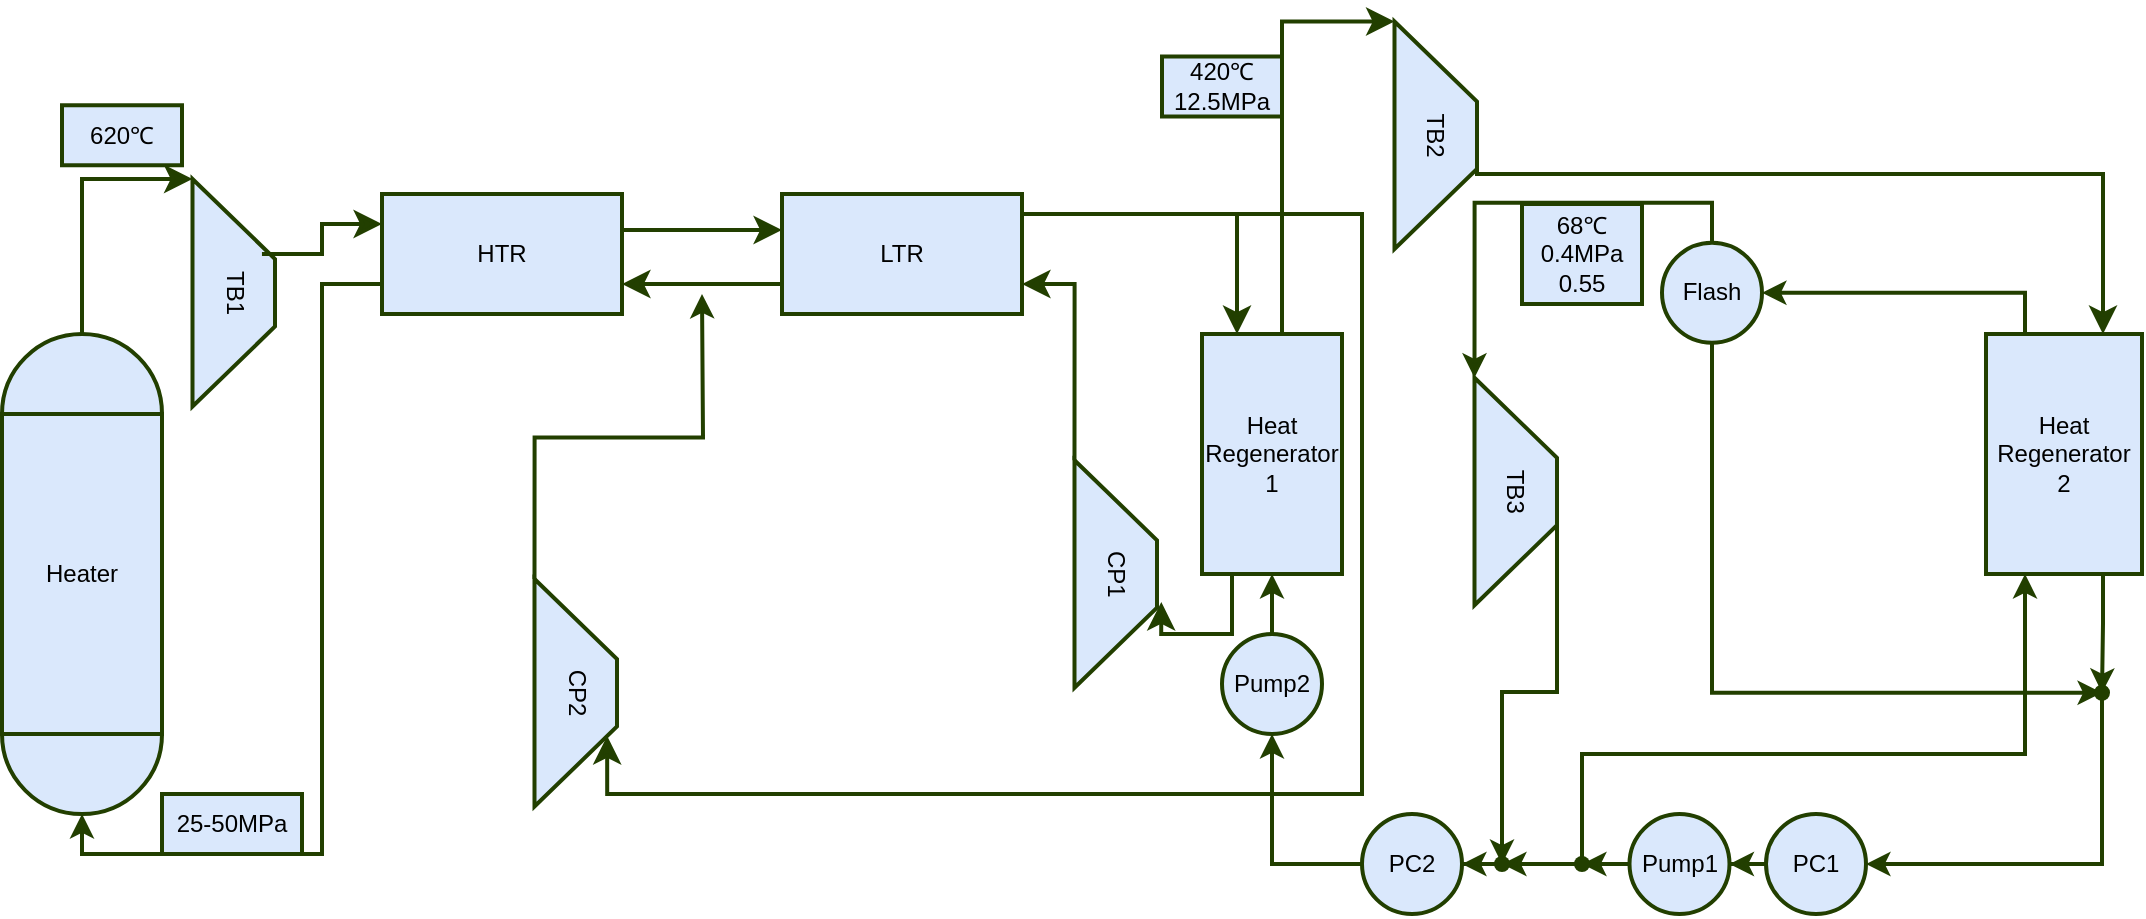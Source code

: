<mxfile version="21.3.7" type="github">
  <diagram name="第 1 页" id="s3oTunyB3KDhZ0i60Cgs">
    <mxGraphModel dx="1066" dy="691" grid="1" gridSize="10" guides="1" tooltips="1" connect="1" arrows="1" fold="1" page="1" pageScale="1" pageWidth="2336" pageHeight="1654" math="0" shadow="0">
      <root>
        <mxCell id="0" />
        <mxCell id="1" parent="0" />
        <mxCell id="Tq3w3RR_pZMbWhS-tmrO-21" value="CP2" style="shape=trapezoid;perimeter=trapezoidPerimeter;whiteSpace=wrap;html=1;fixedSize=1;rotation=90;size=40;fillColor=#dae8fc;strokeColor=#223F00;strokeWidth=2;" vertex="1" parent="1">
          <mxGeometry x="310" y="358.75" width="113.75" height="41.25" as="geometry" />
        </mxCell>
        <mxCell id="Tq3w3RR_pZMbWhS-tmrO-1" value="Heater" style="rounded=0;whiteSpace=wrap;html=1;fillColor=#dae8fc;strokeColor=#223F00;strokeWidth=2;" vertex="1" parent="1">
          <mxGeometry x="80" y="240" width="80" height="160" as="geometry" />
        </mxCell>
        <mxCell id="Tq3w3RR_pZMbWhS-tmrO-2" value="" style="verticalLabelPosition=bottom;verticalAlign=top;html=1;shape=mxgraph.basic.half_circle;fillColor=#dae8fc;strokeColor=#223F00;strokeWidth=2;" vertex="1" parent="1">
          <mxGeometry x="80" y="400" width="80" height="40" as="geometry" />
        </mxCell>
        <mxCell id="Tq3w3RR_pZMbWhS-tmrO-3" value="" style="verticalLabelPosition=bottom;verticalAlign=top;html=1;shape=mxgraph.basic.half_circle;rotation=-180;fillColor=#dae8fc;strokeColor=#223F00;strokeWidth=2;" vertex="1" parent="1">
          <mxGeometry x="80" y="200" width="80" height="40" as="geometry" />
        </mxCell>
        <mxCell id="Tq3w3RR_pZMbWhS-tmrO-31" style="edgeStyle=orthogonalEdgeStyle;rounded=0;orthogonalLoop=1;jettySize=auto;html=1;exitX=0.5;exitY=0;exitDx=0;exitDy=0;entryX=0;entryY=1;entryDx=0;entryDy=0;fillColor=#dae8fc;strokeColor=#223F00;strokeWidth=2;" edge="1" parent="1" source="Tq3w3RR_pZMbWhS-tmrO-4" target="Tq3w3RR_pZMbWhS-tmrO-30">
          <mxGeometry relative="1" as="geometry" />
        </mxCell>
        <mxCell id="Tq3w3RR_pZMbWhS-tmrO-43" style="edgeStyle=orthogonalEdgeStyle;rounded=0;orthogonalLoop=1;jettySize=auto;html=1;exitX=0.5;exitY=1;exitDx=0;exitDy=0;entryX=-0.014;entryY=0.571;entryDx=0;entryDy=0;entryPerimeter=0;fillColor=#dae8fc;strokeColor=#223F00;strokeWidth=2;" edge="1" parent="1" source="Tq3w3RR_pZMbWhS-tmrO-4" target="Tq3w3RR_pZMbWhS-tmrO-32">
          <mxGeometry relative="1" as="geometry">
            <Array as="points">
              <mxPoint x="935" y="379" />
            </Array>
          </mxGeometry>
        </mxCell>
        <mxCell id="Tq3w3RR_pZMbWhS-tmrO-4" value="Flash" style="ellipse;whiteSpace=wrap;html=1;aspect=fixed;fillColor=#dae8fc;strokeColor=#223F00;strokeWidth=2;" vertex="1" parent="1">
          <mxGeometry x="910" y="154.38" width="50" height="50" as="geometry" />
        </mxCell>
        <mxCell id="Tq3w3RR_pZMbWhS-tmrO-5" value="TB1" style="shape=trapezoid;perimeter=trapezoidPerimeter;whiteSpace=wrap;html=1;fixedSize=1;rotation=90;size=40;fillColor=#dae8fc;strokeColor=#223F00;strokeWidth=2;" vertex="1" parent="1">
          <mxGeometry x="139" y="158.75" width="113.75" height="41.25" as="geometry" />
        </mxCell>
        <mxCell id="Tq3w3RR_pZMbWhS-tmrO-7" value="" style="edgeStyle=elbowEdgeStyle;elbow=horizontal;endArrow=classic;html=1;curved=0;rounded=0;endSize=8;startSize=8;exitX=0.5;exitY=1;exitDx=0;exitDy=0;exitPerimeter=0;entryX=0;entryY=1;entryDx=0;entryDy=0;fillColor=#dae8fc;strokeColor=#223F00;strokeWidth=2;" edge="1" parent="1" source="Tq3w3RR_pZMbWhS-tmrO-3" target="Tq3w3RR_pZMbWhS-tmrO-5">
          <mxGeometry width="50" height="50" relative="1" as="geometry">
            <mxPoint x="420" y="220" as="sourcePoint" />
            <mxPoint x="270" y="110" as="targetPoint" />
            <Array as="points">
              <mxPoint x="120" y="160" />
            </Array>
          </mxGeometry>
        </mxCell>
        <mxCell id="Tq3w3RR_pZMbWhS-tmrO-8" value="" style="edgeStyle=elbowEdgeStyle;elbow=horizontal;endArrow=classic;html=1;curved=0;rounded=0;endSize=8;startSize=8;entryX=0;entryY=0.25;entryDx=0;entryDy=0;exitX=0.33;exitY=0.158;exitDx=0;exitDy=0;exitPerimeter=0;fillColor=#dae8fc;strokeColor=#223F00;strokeWidth=2;" edge="1" parent="1" source="Tq3w3RR_pZMbWhS-tmrO-5" target="Tq3w3RR_pZMbWhS-tmrO-9">
          <mxGeometry width="50" height="50" relative="1" as="geometry">
            <mxPoint x="220" y="160" as="sourcePoint" />
            <mxPoint x="339" y="150" as="targetPoint" />
          </mxGeometry>
        </mxCell>
        <mxCell id="Tq3w3RR_pZMbWhS-tmrO-24" style="edgeStyle=orthogonalEdgeStyle;rounded=0;orthogonalLoop=1;jettySize=auto;html=1;exitX=0;exitY=0.75;exitDx=0;exitDy=0;entryX=0.5;entryY=1;entryDx=0;entryDy=0;entryPerimeter=0;fillColor=#dae8fc;strokeColor=#223F00;strokeWidth=2;" edge="1" parent="1" source="Tq3w3RR_pZMbWhS-tmrO-9" target="Tq3w3RR_pZMbWhS-tmrO-2">
          <mxGeometry relative="1" as="geometry">
            <Array as="points">
              <mxPoint x="240" y="175" />
              <mxPoint x="240" y="460" />
              <mxPoint x="120" y="460" />
            </Array>
          </mxGeometry>
        </mxCell>
        <mxCell id="Tq3w3RR_pZMbWhS-tmrO-9" value="HTR" style="rounded=0;whiteSpace=wrap;html=1;fillColor=#dae8fc;strokeColor=#223F00;strokeWidth=2;" vertex="1" parent="1">
          <mxGeometry x="270" y="130" width="120" height="60" as="geometry" />
        </mxCell>
        <mxCell id="Tq3w3RR_pZMbWhS-tmrO-10" value="" style="edgeStyle=elbowEdgeStyle;elbow=horizontal;endArrow=classic;html=1;curved=0;rounded=0;endSize=8;startSize=8;exitX=0.5;exitY=1;exitDx=0;exitDy=0;exitPerimeter=0;fillColor=#dae8fc;strokeColor=#223F00;strokeWidth=2;" edge="1" parent="1">
          <mxGeometry width="50" height="50" relative="1" as="geometry">
            <mxPoint x="390" y="148" as="sourcePoint" />
            <mxPoint x="470" y="148" as="targetPoint" />
          </mxGeometry>
        </mxCell>
        <mxCell id="Tq3w3RR_pZMbWhS-tmrO-11" value="LTR" style="rounded=0;whiteSpace=wrap;html=1;fillColor=#dae8fc;strokeColor=#223F00;strokeWidth=2;" vertex="1" parent="1">
          <mxGeometry x="470" y="130" width="120" height="60" as="geometry" />
        </mxCell>
        <mxCell id="Tq3w3RR_pZMbWhS-tmrO-13" value="Heat Regenerator 1" style="rounded=0;whiteSpace=wrap;html=1;fillColor=#dae8fc;strokeColor=#223F00;strokeWidth=2;" vertex="1" parent="1">
          <mxGeometry x="680" y="200" width="70" height="120" as="geometry" />
        </mxCell>
        <mxCell id="Tq3w3RR_pZMbWhS-tmrO-15" value="" style="edgeStyle=segmentEdgeStyle;endArrow=classic;html=1;curved=0;rounded=0;endSize=8;startSize=8;entryX=0.75;entryY=0;entryDx=0;entryDy=0;fillColor=#dae8fc;strokeColor=#223F00;strokeWidth=2;" edge="1" parent="1" target="Tq3w3RR_pZMbWhS-tmrO-21">
          <mxGeometry width="50" height="50" relative="1" as="geometry">
            <mxPoint x="690" y="140" as="sourcePoint" />
            <mxPoint x="420" y="400" as="targetPoint" />
            <Array as="points">
              <mxPoint x="760" y="140" />
              <mxPoint x="760" y="430" />
              <mxPoint x="383" y="430" />
            </Array>
          </mxGeometry>
        </mxCell>
        <mxCell id="Tq3w3RR_pZMbWhS-tmrO-16" value="CP1" style="shape=trapezoid;perimeter=trapezoidPerimeter;whiteSpace=wrap;html=1;fixedSize=1;rotation=90;size=40;fillColor=#dae8fc;strokeColor=#223F00;strokeWidth=2;" vertex="1" parent="1">
          <mxGeometry x="580" y="299.37" width="113.75" height="41.25" as="geometry" />
        </mxCell>
        <mxCell id="Tq3w3RR_pZMbWhS-tmrO-17" value="" style="edgeStyle=segmentEdgeStyle;endArrow=classic;html=1;curved=0;rounded=0;endSize=8;startSize=8;exitX=1;exitY=0.25;exitDx=0;exitDy=0;entryX=0.25;entryY=0;entryDx=0;entryDy=0;fillColor=#dae8fc;strokeColor=#223F00;strokeWidth=2;" edge="1" parent="1" source="Tq3w3RR_pZMbWhS-tmrO-11" target="Tq3w3RR_pZMbWhS-tmrO-13">
          <mxGeometry width="50" height="50" relative="1" as="geometry">
            <mxPoint x="700" y="180" as="sourcePoint" />
            <mxPoint x="530" y="410" as="targetPoint" />
            <Array as="points">
              <mxPoint x="590" y="140" />
              <mxPoint x="697" y="140" />
            </Array>
          </mxGeometry>
        </mxCell>
        <mxCell id="Tq3w3RR_pZMbWhS-tmrO-18" value="" style="edgeStyle=segmentEdgeStyle;endArrow=classic;html=1;curved=0;rounded=0;endSize=8;startSize=8;entryX=0.623;entryY=-0.052;entryDx=0;entryDy=0;entryPerimeter=0;exitX=0.25;exitY=1;exitDx=0;exitDy=0;fillColor=#dae8fc;strokeColor=#223F00;strokeWidth=2;" edge="1" parent="1" source="Tq3w3RR_pZMbWhS-tmrO-13" target="Tq3w3RR_pZMbWhS-tmrO-16">
          <mxGeometry width="50" height="50" relative="1" as="geometry">
            <mxPoint x="695" y="360" as="sourcePoint" />
            <mxPoint x="640" y="340" as="targetPoint" />
            <Array as="points">
              <mxPoint x="695" y="350" />
              <mxPoint x="660" y="350" />
            </Array>
          </mxGeometry>
        </mxCell>
        <mxCell id="Tq3w3RR_pZMbWhS-tmrO-19" value="" style="edgeStyle=segmentEdgeStyle;endArrow=classic;html=1;curved=0;rounded=0;endSize=8;startSize=8;exitX=0;exitY=1;exitDx=0;exitDy=0;entryX=1;entryY=0.75;entryDx=0;entryDy=0;fillColor=#dae8fc;strokeColor=#223F00;strokeWidth=2;" edge="1" parent="1" source="Tq3w3RR_pZMbWhS-tmrO-16" target="Tq3w3RR_pZMbWhS-tmrO-11">
          <mxGeometry width="50" height="50" relative="1" as="geometry">
            <mxPoint x="655" y="200" as="sourcePoint" />
            <mxPoint x="600" y="220" as="targetPoint" />
            <Array as="points">
              <mxPoint x="616" y="175" />
            </Array>
          </mxGeometry>
        </mxCell>
        <mxCell id="Tq3w3RR_pZMbWhS-tmrO-20" value="" style="edgeStyle=elbowEdgeStyle;elbow=horizontal;endArrow=classic;html=1;curved=0;rounded=0;endSize=8;startSize=8;exitX=0;exitY=0.75;exitDx=0;exitDy=0;entryX=1;entryY=0.75;entryDx=0;entryDy=0;fillColor=#dae8fc;strokeColor=#223F00;strokeWidth=2;" edge="1" parent="1" source="Tq3w3RR_pZMbWhS-tmrO-11" target="Tq3w3RR_pZMbWhS-tmrO-9">
          <mxGeometry width="50" height="50" relative="1" as="geometry">
            <mxPoint x="400" y="158" as="sourcePoint" />
            <mxPoint x="480" y="158" as="targetPoint" />
          </mxGeometry>
        </mxCell>
        <mxCell id="Tq3w3RR_pZMbWhS-tmrO-23" style="edgeStyle=orthogonalEdgeStyle;rounded=0;orthogonalLoop=1;jettySize=auto;html=1;exitX=0;exitY=1;exitDx=0;exitDy=0;fillColor=#dae8fc;strokeColor=#223F00;strokeWidth=2;" edge="1" parent="1" source="Tq3w3RR_pZMbWhS-tmrO-21">
          <mxGeometry relative="1" as="geometry">
            <mxPoint x="430" y="180" as="targetPoint" />
          </mxGeometry>
        </mxCell>
        <mxCell id="Tq3w3RR_pZMbWhS-tmrO-25" value="TB2" style="shape=trapezoid;perimeter=trapezoidPerimeter;whiteSpace=wrap;html=1;fixedSize=1;rotation=90;size=40;fillColor=#dae8fc;strokeColor=#223F00;strokeWidth=2;" vertex="1" parent="1">
          <mxGeometry x="740" y="80" width="113.75" height="41.25" as="geometry" />
        </mxCell>
        <mxCell id="Tq3w3RR_pZMbWhS-tmrO-26" value="" style="edgeStyle=segmentEdgeStyle;endArrow=classic;html=1;curved=0;rounded=0;endSize=8;startSize=8;exitX=0.75;exitY=0;exitDx=0;exitDy=0;entryX=0;entryY=1;entryDx=0;entryDy=0;fillColor=#dae8fc;strokeColor=#223F00;strokeWidth=2;" edge="1" parent="1" source="Tq3w3RR_pZMbWhS-tmrO-13" target="Tq3w3RR_pZMbWhS-tmrO-25">
          <mxGeometry width="50" height="50" relative="1" as="geometry">
            <mxPoint x="600" y="155" as="sourcePoint" />
            <mxPoint x="705" y="210" as="targetPoint" />
            <Array as="points">
              <mxPoint x="720" y="200" />
              <mxPoint x="720" y="44" />
            </Array>
          </mxGeometry>
        </mxCell>
        <mxCell id="Tq3w3RR_pZMbWhS-tmrO-29" style="edgeStyle=orthogonalEdgeStyle;rounded=0;orthogonalLoop=1;jettySize=auto;html=1;exitX=0.25;exitY=0;exitDx=0;exitDy=0;entryX=1;entryY=0.5;entryDx=0;entryDy=0;fillColor=#dae8fc;strokeColor=#223F00;strokeWidth=2;" edge="1" parent="1" source="Tq3w3RR_pZMbWhS-tmrO-27" target="Tq3w3RR_pZMbWhS-tmrO-4">
          <mxGeometry relative="1" as="geometry" />
        </mxCell>
        <mxCell id="Tq3w3RR_pZMbWhS-tmrO-37" value="" style="edgeStyle=orthogonalEdgeStyle;rounded=0;orthogonalLoop=1;jettySize=auto;html=1;exitX=0.75;exitY=1;exitDx=0;exitDy=0;fillColor=#dae8fc;strokeColor=#223F00;strokeWidth=2;" edge="1" parent="1" source="Tq3w3RR_pZMbWhS-tmrO-27" target="Tq3w3RR_pZMbWhS-tmrO-32">
          <mxGeometry relative="1" as="geometry" />
        </mxCell>
        <mxCell id="Tq3w3RR_pZMbWhS-tmrO-27" value="Heat Regenerator 2" style="rounded=0;whiteSpace=wrap;html=1;fillColor=#dae8fc;strokeColor=#223F00;strokeWidth=2;" vertex="1" parent="1">
          <mxGeometry x="1072" y="200" width="78" height="120" as="geometry" />
        </mxCell>
        <mxCell id="Tq3w3RR_pZMbWhS-tmrO-28" value="" style="edgeStyle=segmentEdgeStyle;endArrow=classic;html=1;curved=0;rounded=0;endSize=8;startSize=8;entryX=0.75;entryY=0;entryDx=0;entryDy=0;exitX=0.5;exitY=0;exitDx=0;exitDy=0;fillColor=#dae8fc;strokeColor=#223F00;strokeWidth=2;" edge="1" parent="1" source="Tq3w3RR_pZMbWhS-tmrO-25" target="Tq3w3RR_pZMbWhS-tmrO-27">
          <mxGeometry width="50" height="50" relative="1" as="geometry">
            <mxPoint x="820" y="150" as="sourcePoint" />
            <mxPoint x="1165" y="199.37" as="targetPoint" />
            <Array as="points">
              <mxPoint x="817" y="120" />
              <mxPoint x="1131" y="120" />
            </Array>
          </mxGeometry>
        </mxCell>
        <mxCell id="Tq3w3RR_pZMbWhS-tmrO-39" style="edgeStyle=orthogonalEdgeStyle;rounded=0;orthogonalLoop=1;jettySize=auto;html=1;exitX=0.5;exitY=0;exitDx=0;exitDy=0;fillColor=#dae8fc;strokeColor=#223F00;strokeWidth=2;" edge="1" parent="1" source="Tq3w3RR_pZMbWhS-tmrO-30" target="Tq3w3RR_pZMbWhS-tmrO-44">
          <mxGeometry relative="1" as="geometry">
            <mxPoint x="780" y="470" as="targetPoint" />
            <Array as="points">
              <mxPoint x="857" y="379" />
            </Array>
          </mxGeometry>
        </mxCell>
        <mxCell id="Tq3w3RR_pZMbWhS-tmrO-30" value="TB3" style="shape=trapezoid;perimeter=trapezoidPerimeter;whiteSpace=wrap;html=1;fixedSize=1;rotation=90;size=40;fillColor=#dae8fc;strokeColor=#223F00;strokeWidth=2;" vertex="1" parent="1">
          <mxGeometry x="780" y="258.12" width="113.75" height="41.25" as="geometry" />
        </mxCell>
        <mxCell id="Tq3w3RR_pZMbWhS-tmrO-33" value="" style="edgeStyle=orthogonalEdgeStyle;rounded=0;orthogonalLoop=1;jettySize=auto;html=1;entryX=1;entryY=0.5;entryDx=0;entryDy=0;fillColor=#dae8fc;strokeColor=#223F00;strokeWidth=2;" edge="1" parent="1" source="Tq3w3RR_pZMbWhS-tmrO-32" target="Tq3w3RR_pZMbWhS-tmrO-34">
          <mxGeometry relative="1" as="geometry">
            <mxPoint x="1102" y="400" as="targetPoint" />
            <Array as="points">
              <mxPoint x="1130" y="465" />
            </Array>
          </mxGeometry>
        </mxCell>
        <mxCell id="Tq3w3RR_pZMbWhS-tmrO-32" value="" style="shape=waypoint;sketch=0;fillStyle=solid;size=6;pointerEvents=1;points=[];fillColor=#dae8fc;resizable=0;rotatable=0;perimeter=centerPerimeter;snapToPoint=1;strokeColor=#223F00;strokeWidth=2;" vertex="1" parent="1">
          <mxGeometry x="1120" y="369.38" width="20" height="20" as="geometry" />
        </mxCell>
        <mxCell id="Tq3w3RR_pZMbWhS-tmrO-36" value="" style="edgeStyle=orthogonalEdgeStyle;rounded=0;orthogonalLoop=1;jettySize=auto;html=1;fillColor=#dae8fc;strokeColor=#223F00;strokeWidth=2;" edge="1" parent="1" source="Tq3w3RR_pZMbWhS-tmrO-34" target="Tq3w3RR_pZMbWhS-tmrO-35">
          <mxGeometry relative="1" as="geometry" />
        </mxCell>
        <mxCell id="Tq3w3RR_pZMbWhS-tmrO-34" value="PC1" style="ellipse;whiteSpace=wrap;html=1;aspect=fixed;fillColor=#dae8fc;strokeColor=#223F00;strokeWidth=2;" vertex="1" parent="1">
          <mxGeometry x="962" y="440" width="50" height="50" as="geometry" />
        </mxCell>
        <mxCell id="Tq3w3RR_pZMbWhS-tmrO-41" value="" style="edgeStyle=orthogonalEdgeStyle;rounded=0;orthogonalLoop=1;jettySize=auto;html=1;fillColor=#dae8fc;strokeColor=#223F00;strokeWidth=2;" edge="1" parent="1" source="Tq3w3RR_pZMbWhS-tmrO-35" target="Tq3w3RR_pZMbWhS-tmrO-40">
          <mxGeometry relative="1" as="geometry" />
        </mxCell>
        <mxCell id="Tq3w3RR_pZMbWhS-tmrO-35" value="Pump1" style="ellipse;whiteSpace=wrap;html=1;aspect=fixed;fillColor=#dae8fc;strokeColor=#223F00;strokeWidth=2;" vertex="1" parent="1">
          <mxGeometry x="893.75" y="440" width="50" height="50" as="geometry" />
        </mxCell>
        <mxCell id="Tq3w3RR_pZMbWhS-tmrO-45" value="" style="edgeStyle=orthogonalEdgeStyle;rounded=0;orthogonalLoop=1;jettySize=auto;html=1;fillColor=#dae8fc;strokeColor=#223F00;strokeWidth=2;" edge="1" parent="1" source="Tq3w3RR_pZMbWhS-tmrO-40" target="Tq3w3RR_pZMbWhS-tmrO-44">
          <mxGeometry relative="1" as="geometry" />
        </mxCell>
        <mxCell id="Tq3w3RR_pZMbWhS-tmrO-40" value="" style="shape=waypoint;sketch=0;fillStyle=solid;size=6;pointerEvents=1;points=[];fillColor=#dae8fc;resizable=0;rotatable=0;perimeter=centerPerimeter;snapToPoint=1;strokeColor=#223F00;strokeWidth=2;" vertex="1" parent="1">
          <mxGeometry x="860" y="455" width="20" height="20" as="geometry" />
        </mxCell>
        <mxCell id="Tq3w3RR_pZMbWhS-tmrO-42" value="" style="edgeStyle=orthogonalEdgeStyle;rounded=0;orthogonalLoop=1;jettySize=auto;html=1;entryX=0.25;entryY=1;entryDx=0;entryDy=0;fillColor=#dae8fc;strokeColor=#223F00;strokeWidth=2;" edge="1" parent="1" source="Tq3w3RR_pZMbWhS-tmrO-40" target="Tq3w3RR_pZMbWhS-tmrO-27">
          <mxGeometry relative="1" as="geometry">
            <mxPoint x="1178" y="389" as="sourcePoint" />
            <mxPoint x="1070" y="475" as="targetPoint" />
            <Array as="points">
              <mxPoint x="870" y="410" />
              <mxPoint x="1092" y="410" />
            </Array>
          </mxGeometry>
        </mxCell>
        <mxCell id="Tq3w3RR_pZMbWhS-tmrO-47" value="" style="edgeStyle=orthogonalEdgeStyle;rounded=0;orthogonalLoop=1;jettySize=auto;html=1;fillColor=#dae8fc;strokeColor=#223F00;strokeWidth=2;" edge="1" parent="1" source="Tq3w3RR_pZMbWhS-tmrO-44" target="Tq3w3RR_pZMbWhS-tmrO-46">
          <mxGeometry relative="1" as="geometry" />
        </mxCell>
        <mxCell id="Tq3w3RR_pZMbWhS-tmrO-44" value="" style="shape=waypoint;sketch=0;fillStyle=solid;size=6;pointerEvents=1;points=[];fillColor=#dae8fc;resizable=0;rotatable=0;perimeter=centerPerimeter;snapToPoint=1;strokeColor=#223F00;strokeWidth=2;" vertex="1" parent="1">
          <mxGeometry x="820.0" y="455" width="20" height="20" as="geometry" />
        </mxCell>
        <mxCell id="Tq3w3RR_pZMbWhS-tmrO-50" style="edgeStyle=orthogonalEdgeStyle;rounded=0;orthogonalLoop=1;jettySize=auto;html=1;exitX=0;exitY=0.5;exitDx=0;exitDy=0;entryX=0.5;entryY=1;entryDx=0;entryDy=0;fillColor=#dae8fc;strokeColor=#223F00;strokeWidth=2;" edge="1" parent="1" source="Tq3w3RR_pZMbWhS-tmrO-46" target="Tq3w3RR_pZMbWhS-tmrO-48">
          <mxGeometry relative="1" as="geometry" />
        </mxCell>
        <mxCell id="Tq3w3RR_pZMbWhS-tmrO-46" value="PC2" style="ellipse;whiteSpace=wrap;html=1;aspect=fixed;fillColor=#dae8fc;strokeColor=#223F00;strokeWidth=2;" vertex="1" parent="1">
          <mxGeometry x="760" y="440" width="50" height="50" as="geometry" />
        </mxCell>
        <mxCell id="Tq3w3RR_pZMbWhS-tmrO-51" style="edgeStyle=orthogonalEdgeStyle;rounded=0;orthogonalLoop=1;jettySize=auto;html=1;exitX=0.5;exitY=0;exitDx=0;exitDy=0;entryX=0.5;entryY=1;entryDx=0;entryDy=0;fillColor=#dae8fc;strokeColor=#223F00;strokeWidth=2;" edge="1" parent="1" source="Tq3w3RR_pZMbWhS-tmrO-48" target="Tq3w3RR_pZMbWhS-tmrO-13">
          <mxGeometry relative="1" as="geometry" />
        </mxCell>
        <mxCell id="Tq3w3RR_pZMbWhS-tmrO-48" value="Pump2" style="ellipse;whiteSpace=wrap;html=1;aspect=fixed;fillColor=#dae8fc;strokeColor=#223F00;strokeWidth=2;" vertex="1" parent="1">
          <mxGeometry x="690" y="350" width="50" height="50" as="geometry" />
        </mxCell>
        <mxCell id="Tq3w3RR_pZMbWhS-tmrO-52" value="620℃" style="text;strokeColor=#223F00;align=center;fillColor=#dae8fc;html=1;verticalAlign=middle;whiteSpace=wrap;rounded=0;strokeWidth=2;" vertex="1" parent="1">
          <mxGeometry x="110" y="85.63" width="60" height="30" as="geometry" />
        </mxCell>
        <mxCell id="Tq3w3RR_pZMbWhS-tmrO-53" value="25-50MPa" style="text;strokeColor=#223F00;align=center;fillColor=#dae8fc;html=1;verticalAlign=middle;whiteSpace=wrap;rounded=0;strokeWidth=2;" vertex="1" parent="1">
          <mxGeometry x="160" y="430" width="70" height="30" as="geometry" />
        </mxCell>
        <mxCell id="Tq3w3RR_pZMbWhS-tmrO-54" value="420℃&lt;br&gt;12.5MPa" style="text;strokeColor=#223F00;align=center;fillColor=#dae8fc;html=1;verticalAlign=middle;whiteSpace=wrap;rounded=0;strokeWidth=2;" vertex="1" parent="1">
          <mxGeometry x="660" y="61.25" width="60" height="30" as="geometry" />
        </mxCell>
        <mxCell id="Tq3w3RR_pZMbWhS-tmrO-55" value="68℃&lt;br&gt;0.4MPa&lt;br&gt;0.55" style="text;strokeColor=#223F00;align=center;fillColor=#dae8fc;html=1;verticalAlign=middle;whiteSpace=wrap;rounded=0;strokeWidth=2;" vertex="1" parent="1">
          <mxGeometry x="840" y="135" width="60" height="50" as="geometry" />
        </mxCell>
      </root>
    </mxGraphModel>
  </diagram>
</mxfile>
